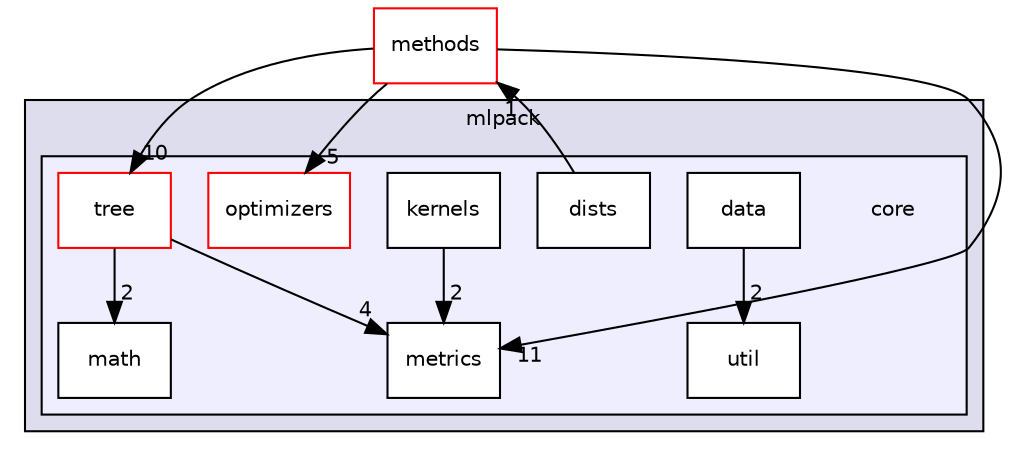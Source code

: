 digraph "src/mlpack/core" {
  compound=true
  node [ fontsize="10", fontname="Helvetica"];
  edge [ labelfontsize="10", labelfontname="Helvetica"];
  subgraph clusterdir_6eb49727f7e0b689ddabdbdfc4e541ff {
    graph [ bgcolor="#ddddee", pencolor="black", label="mlpack" fontname="Helvetica", fontsize="10", URL="dir_6eb49727f7e0b689ddabdbdfc4e541ff.html"]
  subgraph clusterdir_4fe3ec57c84c6ad35450b5bbf87898f0 {
    graph [ bgcolor="#eeeeff", pencolor="black", label="" URL="dir_4fe3ec57c84c6ad35450b5bbf87898f0.html"];
    dir_4fe3ec57c84c6ad35450b5bbf87898f0 [shape=plaintext label="core"];
    dir_5c4dbae5150801d2f11765ba3847ed02 [shape=box label="data" color="black" fillcolor="white" style="filled" URL="dir_5c4dbae5150801d2f11765ba3847ed02.html"];
    dir_47ddeeba9f5b7b3714cb3f4dfec86c00 [shape=box label="dists" color="black" fillcolor="white" style="filled" URL="dir_47ddeeba9f5b7b3714cb3f4dfec86c00.html"];
    dir_26f4c547aa789b58e4251d7d29e5a096 [shape=box label="kernels" color="black" fillcolor="white" style="filled" URL="dir_26f4c547aa789b58e4251d7d29e5a096.html"];
    dir_9ad81086302dc6a18a7fe6365a98af87 [shape=box label="math" color="black" fillcolor="white" style="filled" URL="dir_9ad81086302dc6a18a7fe6365a98af87.html"];
    dir_f49c0cad6d7713ea1863882a9c623a32 [shape=box label="metrics" color="black" fillcolor="white" style="filled" URL="dir_f49c0cad6d7713ea1863882a9c623a32.html"];
    dir_becda7b54266400a4fb5aab8b420973e [shape=box label="optimizers" color="red" fillcolor="white" style="filled" URL="dir_becda7b54266400a4fb5aab8b420973e.html"];
    dir_4aa60ae374a0cb1df2b77a4723eecc54 [shape=box label="tree" color="red" fillcolor="white" style="filled" URL="dir_4aa60ae374a0cb1df2b77a4723eecc54.html"];
    dir_c4303c2bc564a6ca2e5675e038530c72 [shape=box label="util" color="black" fillcolor="white" style="filled" URL="dir_c4303c2bc564a6ca2e5675e038530c72.html"];
  }
  }
  dir_2217eda3f3f128182276a15ca80cc98e [shape=box label="methods" fillcolor="white" style="filled" color="red" URL="dir_2217eda3f3f128182276a15ca80cc98e.html"];
  dir_47ddeeba9f5b7b3714cb3f4dfec86c00->dir_2217eda3f3f128182276a15ca80cc98e [headlabel="1", labeldistance=1.5 headhref="dir_000006_000021.html"];
  dir_2217eda3f3f128182276a15ca80cc98e->dir_f49c0cad6d7713ea1863882a9c623a32 [headlabel="11", labeldistance=1.5 headhref="dir_000021_000009.html"];
  dir_2217eda3f3f128182276a15ca80cc98e->dir_4aa60ae374a0cb1df2b77a4723eecc54 [headlabel="10", labeldistance=1.5 headhref="dir_000021_000016.html"];
  dir_2217eda3f3f128182276a15ca80cc98e->dir_becda7b54266400a4fb5aab8b420973e [headlabel="5", labeldistance=1.5 headhref="dir_000021_000010.html"];
  dir_5c4dbae5150801d2f11765ba3847ed02->dir_c4303c2bc564a6ca2e5675e038530c72 [headlabel="2", labeldistance=1.5 headhref="dir_000005_000020.html"];
  dir_4aa60ae374a0cb1df2b77a4723eecc54->dir_f49c0cad6d7713ea1863882a9c623a32 [headlabel="4", labeldistance=1.5 headhref="dir_000016_000009.html"];
  dir_4aa60ae374a0cb1df2b77a4723eecc54->dir_9ad81086302dc6a18a7fe6365a98af87 [headlabel="2", labeldistance=1.5 headhref="dir_000016_000008.html"];
  dir_26f4c547aa789b58e4251d7d29e5a096->dir_f49c0cad6d7713ea1863882a9c623a32 [headlabel="2", labeldistance=1.5 headhref="dir_000007_000009.html"];
}

